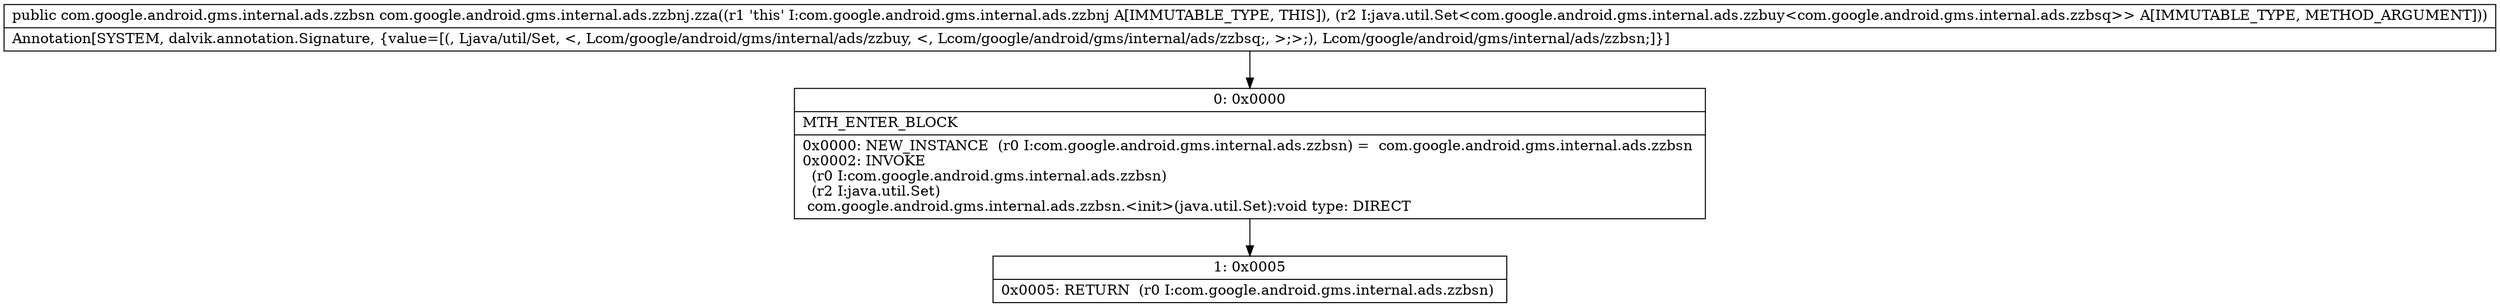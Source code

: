 digraph "CFG forcom.google.android.gms.internal.ads.zzbnj.zza(Ljava\/util\/Set;)Lcom\/google\/android\/gms\/internal\/ads\/zzbsn;" {
Node_0 [shape=record,label="{0\:\ 0x0000|MTH_ENTER_BLOCK\l|0x0000: NEW_INSTANCE  (r0 I:com.google.android.gms.internal.ads.zzbsn) =  com.google.android.gms.internal.ads.zzbsn \l0x0002: INVOKE  \l  (r0 I:com.google.android.gms.internal.ads.zzbsn)\l  (r2 I:java.util.Set)\l com.google.android.gms.internal.ads.zzbsn.\<init\>(java.util.Set):void type: DIRECT \l}"];
Node_1 [shape=record,label="{1\:\ 0x0005|0x0005: RETURN  (r0 I:com.google.android.gms.internal.ads.zzbsn) \l}"];
MethodNode[shape=record,label="{public com.google.android.gms.internal.ads.zzbsn com.google.android.gms.internal.ads.zzbnj.zza((r1 'this' I:com.google.android.gms.internal.ads.zzbnj A[IMMUTABLE_TYPE, THIS]), (r2 I:java.util.Set\<com.google.android.gms.internal.ads.zzbuy\<com.google.android.gms.internal.ads.zzbsq\>\> A[IMMUTABLE_TYPE, METHOD_ARGUMENT]))  | Annotation[SYSTEM, dalvik.annotation.Signature, \{value=[(, Ljava\/util\/Set, \<, Lcom\/google\/android\/gms\/internal\/ads\/zzbuy, \<, Lcom\/google\/android\/gms\/internal\/ads\/zzbsq;, \>;\>;), Lcom\/google\/android\/gms\/internal\/ads\/zzbsn;]\}]\l}"];
MethodNode -> Node_0;
Node_0 -> Node_1;
}

